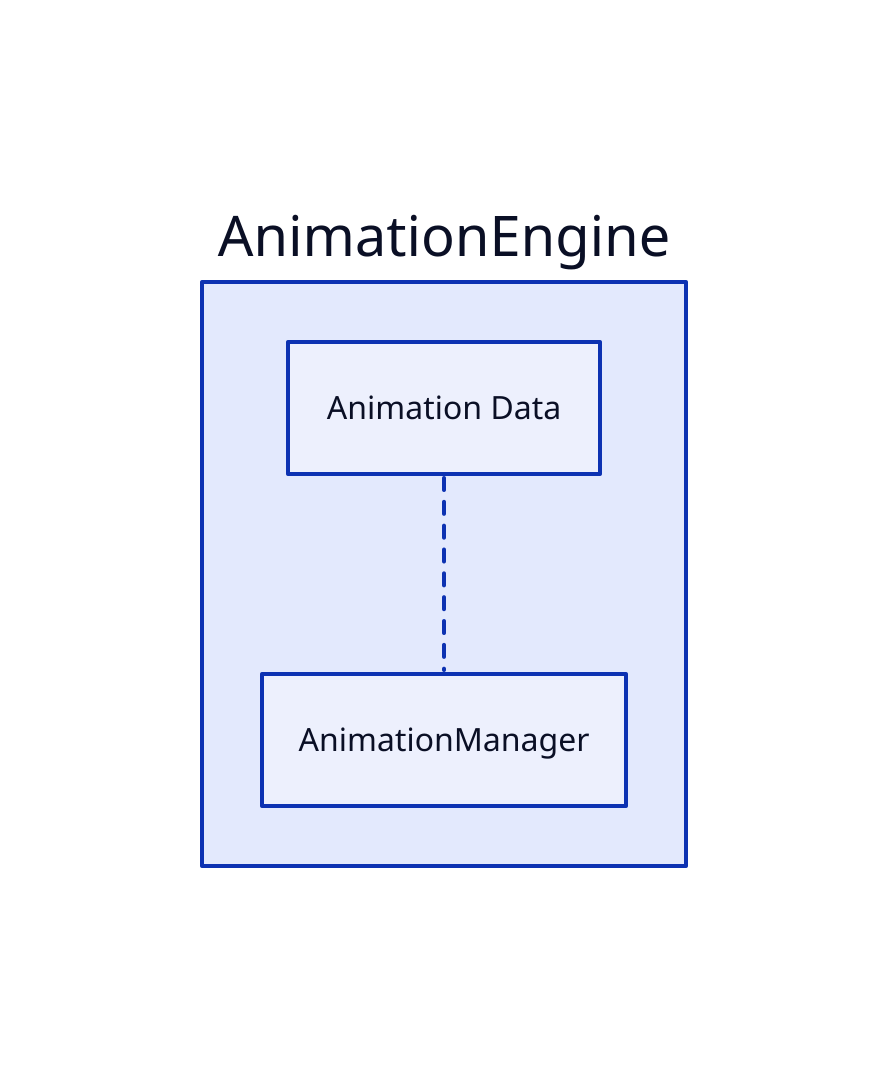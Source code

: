 # Nodes :
AnimationEngine: {
    AnimationData: Animation Data
}

# Links :
AnimationEngine.AnimationData -- AnimationEngine.AnimationManager: {style.stroke-dash: 3}
